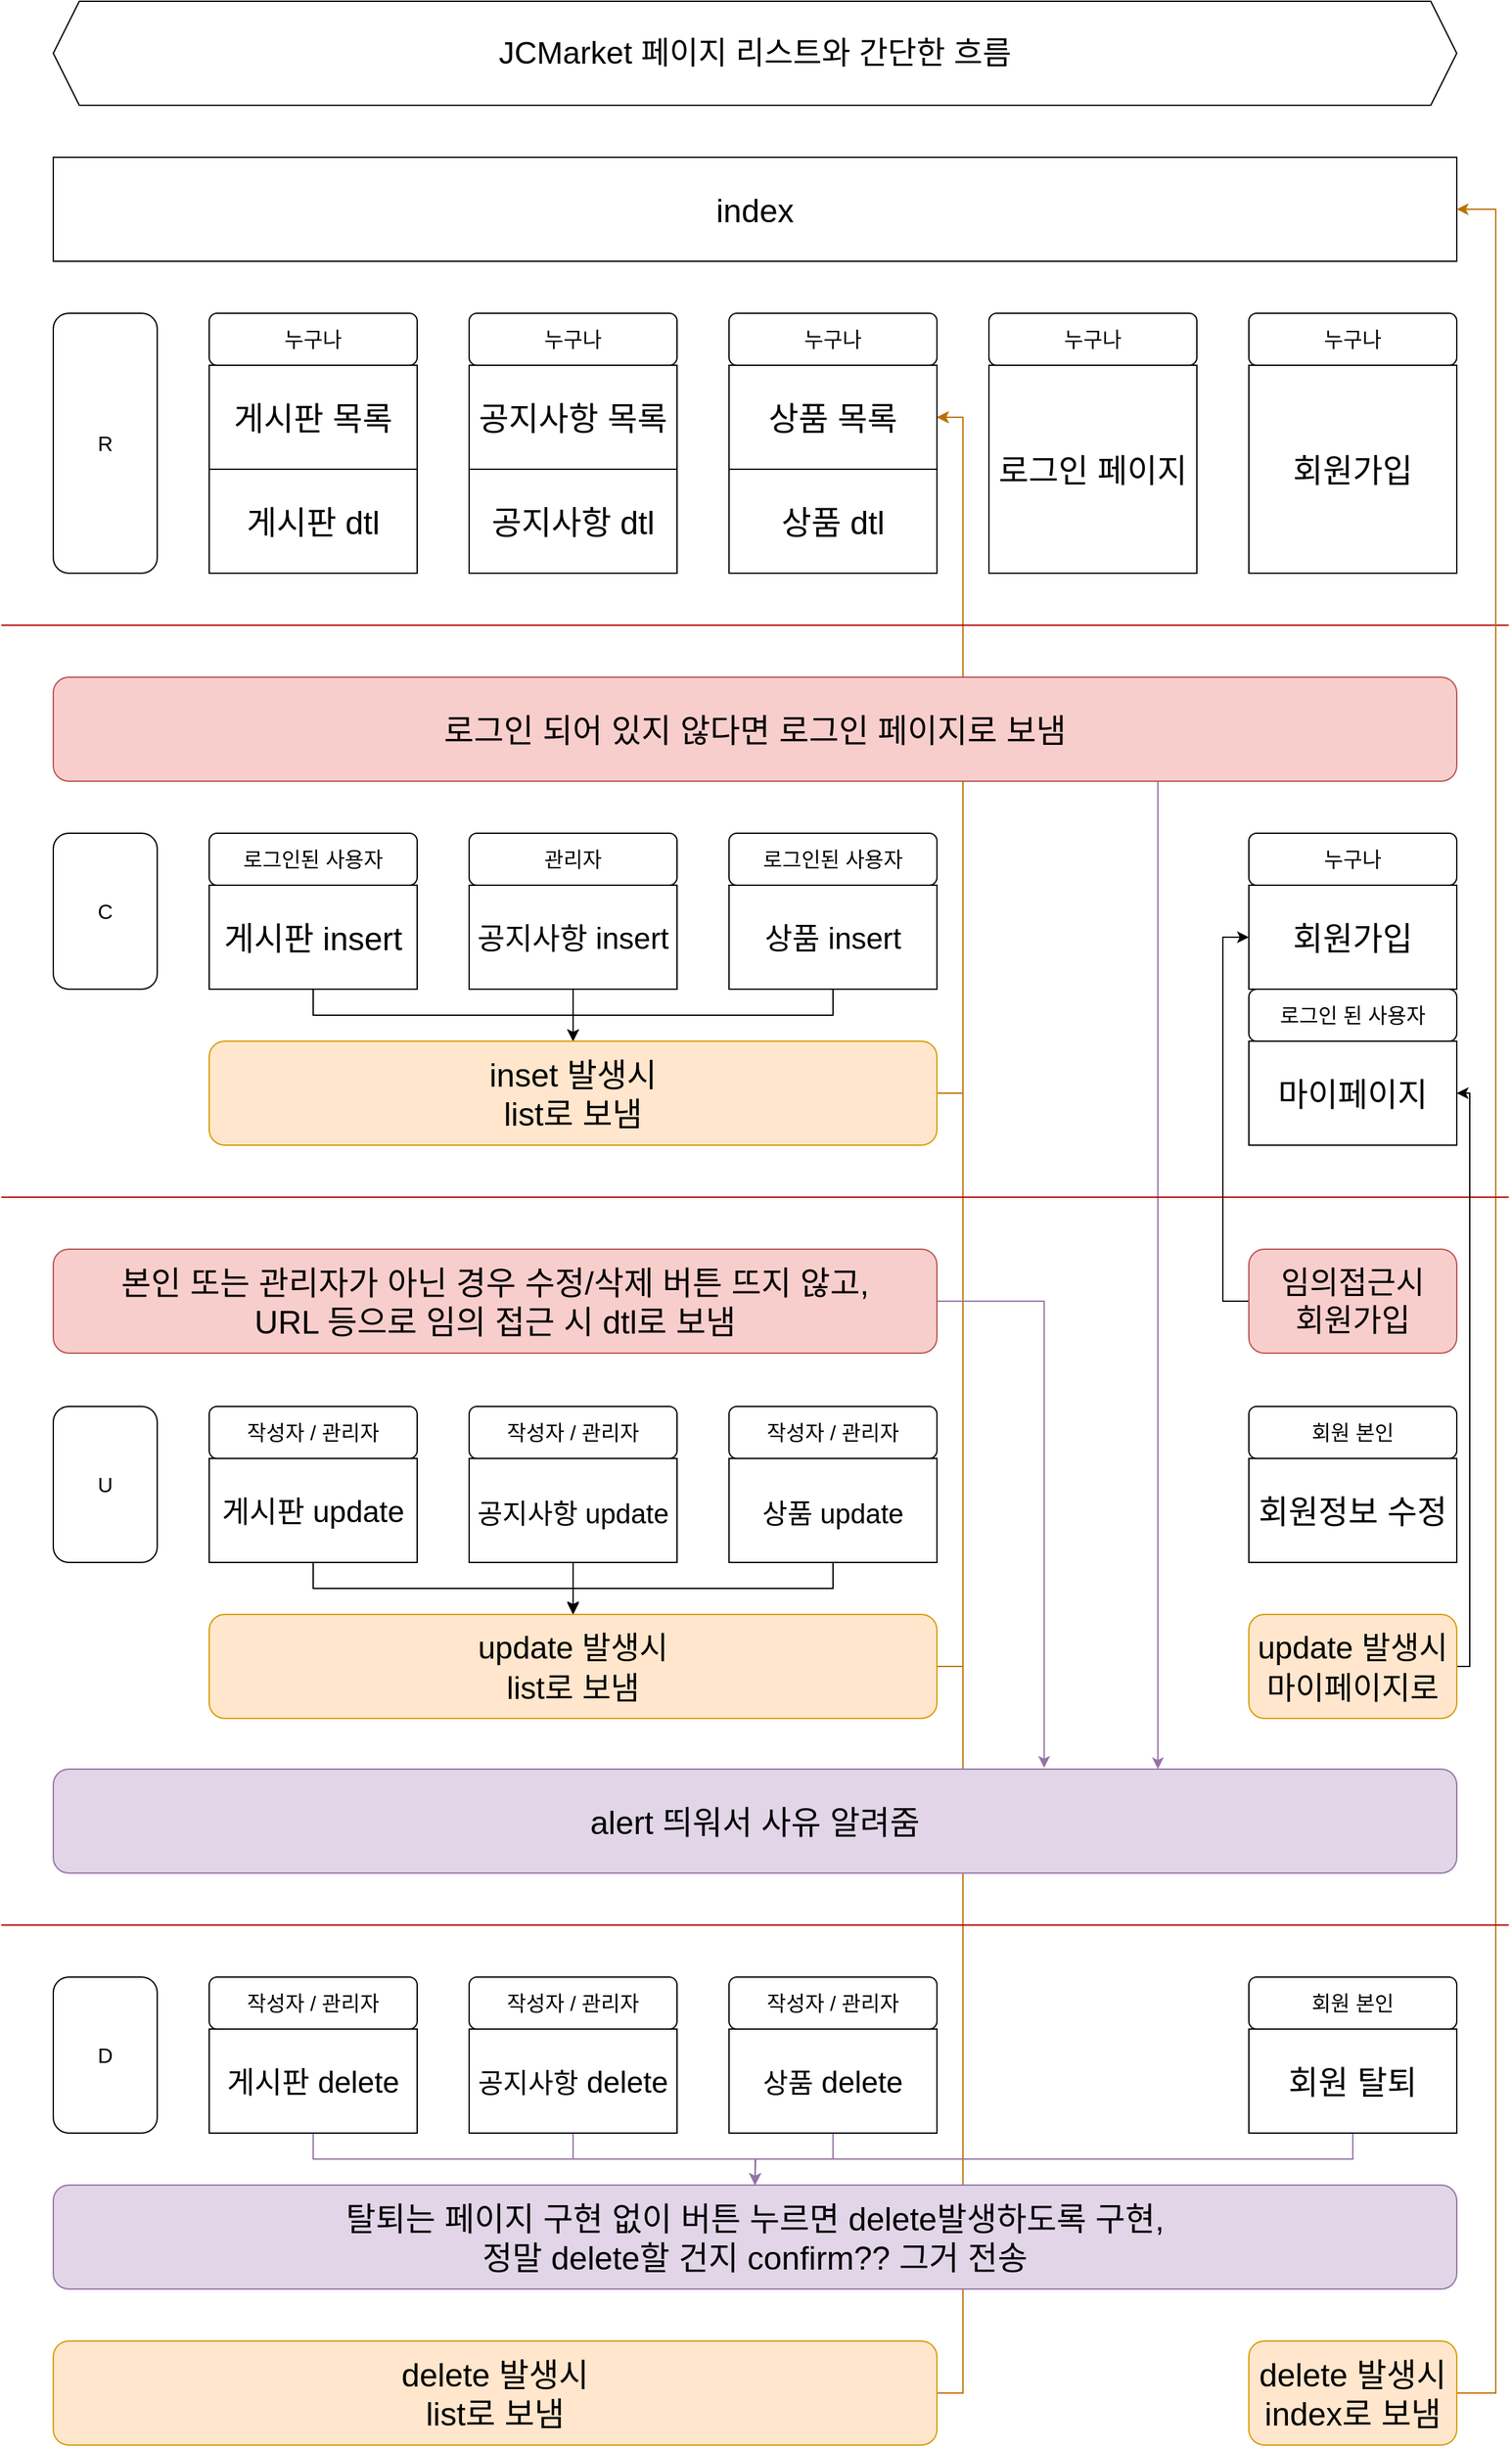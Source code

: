 <mxfile version="15.8.3" type="github">
  <diagram id="lz88FH4PyTVV9fNXospb" name="Page-1">
    <mxGraphModel dx="2370" dy="1323" grid="1" gridSize="10" guides="1" tooltips="1" connect="1" arrows="1" fold="1" page="1" pageScale="1" pageWidth="1169" pageHeight="827" math="0" shadow="0">
      <root>
        <mxCell id="0" />
        <mxCell id="1" parent="0" />
        <mxCell id="qAjAHDMqoRNYj5DkWeto-117" style="edgeStyle=orthogonalEdgeStyle;rounded=0;orthogonalLoop=1;jettySize=auto;html=1;entryX=1;entryY=0.5;entryDx=0;entryDy=0;fontSize=24;fillColor=#f0a30a;strokeColor=#BD7000;" edge="1" parent="1" source="qAjAHDMqoRNYj5DkWeto-108" target="qAjAHDMqoRNYj5DkWeto-105">
          <mxGeometry relative="1" as="geometry">
            <Array as="points">
              <mxPoint x="740" y="1880" />
              <mxPoint x="740" y="360" />
            </Array>
          </mxGeometry>
        </mxCell>
        <mxCell id="qAjAHDMqoRNYj5DkWeto-115" style="edgeStyle=orthogonalEdgeStyle;rounded=0;orthogonalLoop=1;jettySize=auto;html=1;entryX=1;entryY=0.5;entryDx=0;entryDy=0;fontSize=24;fillColor=#f0a30a;strokeColor=#BD7000;" edge="1" parent="1" source="qAjAHDMqoRNYj5DkWeto-107" target="qAjAHDMqoRNYj5DkWeto-105">
          <mxGeometry relative="1" as="geometry">
            <Array as="points">
              <mxPoint x="740" y="1321" />
              <mxPoint x="740" y="360" />
            </Array>
          </mxGeometry>
        </mxCell>
        <mxCell id="qAjAHDMqoRNYj5DkWeto-111" style="edgeStyle=orthogonalEdgeStyle;rounded=0;orthogonalLoop=1;jettySize=auto;html=1;fontSize=24;fillColor=#f0a30a;strokeColor=#BD7000;" edge="1" parent="1" source="qAjAHDMqoRNYj5DkWeto-106">
          <mxGeometry relative="1" as="geometry">
            <mxPoint x="720" y="360" as="targetPoint" />
            <Array as="points">
              <mxPoint x="740" y="880" />
              <mxPoint x="740" y="360" />
            </Array>
          </mxGeometry>
        </mxCell>
        <mxCell id="qAjAHDMqoRNYj5DkWeto-2" value="게시판 dtl" style="rounded=0;whiteSpace=wrap;html=1;fontSize=25;" vertex="1" parent="1">
          <mxGeometry x="160" y="400" width="160" height="80" as="geometry" />
        </mxCell>
        <mxCell id="qAjAHDMqoRNYj5DkWeto-3" value="공지사항 dtl" style="rounded=0;whiteSpace=wrap;html=1;fontSize=25;" vertex="1" parent="1">
          <mxGeometry x="360" y="400" width="160" height="80" as="geometry" />
        </mxCell>
        <mxCell id="qAjAHDMqoRNYj5DkWeto-4" value="상품 dtl" style="rounded=0;whiteSpace=wrap;html=1;fontSize=25;" vertex="1" parent="1">
          <mxGeometry x="560" y="400" width="160" height="80" as="geometry" />
        </mxCell>
        <mxCell id="qAjAHDMqoRNYj5DkWeto-5" value="로그인 페이지" style="rounded=0;whiteSpace=wrap;html=1;fontSize=25;" vertex="1" parent="1">
          <mxGeometry x="760" y="320" width="160" height="160" as="geometry" />
        </mxCell>
        <mxCell id="qAjAHDMqoRNYj5DkWeto-6" value="회원가입" style="rounded=0;whiteSpace=wrap;html=1;fontSize=25;" vertex="1" parent="1">
          <mxGeometry x="960" y="320" width="160" height="160" as="geometry" />
        </mxCell>
        <mxCell id="qAjAHDMqoRNYj5DkWeto-13" value="R" style="rounded=1;whiteSpace=wrap;html=1;fontSize=16;" vertex="1" parent="1">
          <mxGeometry x="40" y="280" width="80" height="200" as="geometry" />
        </mxCell>
        <mxCell id="qAjAHDMqoRNYj5DkWeto-14" value="U" style="rounded=1;whiteSpace=wrap;html=1;fontSize=16;" vertex="1" parent="1">
          <mxGeometry x="40" y="1121" width="80" height="120" as="geometry" />
        </mxCell>
        <mxCell id="qAjAHDMqoRNYj5DkWeto-15" value="D" style="rounded=1;whiteSpace=wrap;html=1;fontSize=16;" vertex="1" parent="1">
          <mxGeometry x="40" y="1560" width="80" height="120" as="geometry" />
        </mxCell>
        <mxCell id="qAjAHDMqoRNYj5DkWeto-18" value="누구나" style="rounded=1;whiteSpace=wrap;html=1;fontSize=16;" vertex="1" parent="1">
          <mxGeometry x="160" y="280" width="160" height="40" as="geometry" />
        </mxCell>
        <mxCell id="qAjAHDMqoRNYj5DkWeto-19" value="&lt;span&gt;누구나&lt;/span&gt;" style="rounded=1;whiteSpace=wrap;html=1;fontSize=16;" vertex="1" parent="1">
          <mxGeometry x="360" y="280" width="160" height="40" as="geometry" />
        </mxCell>
        <mxCell id="qAjAHDMqoRNYj5DkWeto-20" value="&lt;span&gt;누구나&lt;/span&gt;" style="rounded=1;whiteSpace=wrap;html=1;fontSize=16;" vertex="1" parent="1">
          <mxGeometry x="560" y="280" width="160" height="40" as="geometry" />
        </mxCell>
        <mxCell id="qAjAHDMqoRNYj5DkWeto-21" value="&lt;span&gt;누구나&lt;/span&gt;" style="rounded=1;whiteSpace=wrap;html=1;fontSize=16;" vertex="1" parent="1">
          <mxGeometry x="760" y="280" width="160" height="40" as="geometry" />
        </mxCell>
        <mxCell id="qAjAHDMqoRNYj5DkWeto-22" value="&lt;span&gt;누구나&lt;/span&gt;" style="rounded=1;whiteSpace=wrap;html=1;fontSize=16;" vertex="1" parent="1">
          <mxGeometry x="960" y="280" width="160" height="40" as="geometry" />
        </mxCell>
        <mxCell id="qAjAHDMqoRNYj5DkWeto-23" value="&lt;span&gt;작성자 / 관리자&lt;/span&gt;" style="rounded=1;whiteSpace=wrap;html=1;fontSize=16;" vertex="1" parent="1">
          <mxGeometry x="160" y="1121" width="160" height="40" as="geometry" />
        </mxCell>
        <mxCell id="qAjAHDMqoRNYj5DkWeto-24" value="&lt;span&gt;작성자 / 관리자&lt;/span&gt;" style="rounded=1;whiteSpace=wrap;html=1;fontSize=16;" vertex="1" parent="1">
          <mxGeometry x="360" y="1121" width="160" height="40" as="geometry" />
        </mxCell>
        <mxCell id="qAjAHDMqoRNYj5DkWeto-25" value="&lt;span&gt;작성자 / 관리자&lt;/span&gt;" style="rounded=1;whiteSpace=wrap;html=1;fontSize=16;" vertex="1" parent="1">
          <mxGeometry x="560" y="1121" width="160" height="40" as="geometry" />
        </mxCell>
        <mxCell id="qAjAHDMqoRNYj5DkWeto-27" value="회원 본인" style="rounded=1;whiteSpace=wrap;html=1;fontSize=16;" vertex="1" parent="1">
          <mxGeometry x="960" y="1121" width="160" height="40" as="geometry" />
        </mxCell>
        <mxCell id="qAjAHDMqoRNYj5DkWeto-28" value="작성자 / 관리자" style="rounded=1;whiteSpace=wrap;html=1;fontSize=16;" vertex="1" parent="1">
          <mxGeometry x="160" y="1560" width="160" height="40" as="geometry" />
        </mxCell>
        <mxCell id="qAjAHDMqoRNYj5DkWeto-29" value="&lt;span&gt;작성자 / 관리자&lt;/span&gt;" style="rounded=1;whiteSpace=wrap;html=1;fontSize=16;" vertex="1" parent="1">
          <mxGeometry x="360" y="1560" width="160" height="40" as="geometry" />
        </mxCell>
        <mxCell id="qAjAHDMqoRNYj5DkWeto-30" value="&lt;span&gt;작성자 / 관리자&lt;/span&gt;" style="rounded=1;whiteSpace=wrap;html=1;fontSize=16;" vertex="1" parent="1">
          <mxGeometry x="560" y="1560" width="160" height="40" as="geometry" />
        </mxCell>
        <mxCell id="qAjAHDMqoRNYj5DkWeto-32" value="회원 본인" style="rounded=1;whiteSpace=wrap;html=1;fontSize=16;" vertex="1" parent="1">
          <mxGeometry x="960" y="1560" width="160" height="40" as="geometry" />
        </mxCell>
        <mxCell id="qAjAHDMqoRNYj5DkWeto-36" value="게시판 insert" style="rounded=0;whiteSpace=wrap;html=1;fontSize=25;" vertex="1" parent="1">
          <mxGeometry x="160" y="720" width="160" height="80" as="geometry" />
        </mxCell>
        <mxCell id="qAjAHDMqoRNYj5DkWeto-135" style="edgeStyle=orthogonalEdgeStyle;rounded=0;orthogonalLoop=1;jettySize=auto;html=1;entryX=0.5;entryY=0;entryDx=0;entryDy=0;fontSize=24;" edge="1" parent="1" source="qAjAHDMqoRNYj5DkWeto-37" target="qAjAHDMqoRNYj5DkWeto-106">
          <mxGeometry relative="1" as="geometry" />
        </mxCell>
        <mxCell id="qAjAHDMqoRNYj5DkWeto-37" value="&lt;font style=&quot;font-size: 23px&quot;&gt;공지사항 insert&lt;/font&gt;" style="rounded=0;whiteSpace=wrap;html=1;fontSize=25;" vertex="1" parent="1">
          <mxGeometry x="360" y="720" width="160" height="80" as="geometry" />
        </mxCell>
        <mxCell id="qAjAHDMqoRNYj5DkWeto-38" value="상품목록&amp;nbsp;dtl" style="rounded=0;whiteSpace=wrap;html=1;fontSize=25;" vertex="1" parent="1">
          <mxGeometry x="560" y="720" width="160" height="80" as="geometry" />
        </mxCell>
        <mxCell id="qAjAHDMqoRNYj5DkWeto-40" value="회원가입" style="rounded=0;whiteSpace=wrap;html=1;fontSize=25;" vertex="1" parent="1">
          <mxGeometry x="960" y="720" width="160" height="80" as="geometry" />
        </mxCell>
        <mxCell id="qAjAHDMqoRNYj5DkWeto-41" value="C" style="rounded=1;whiteSpace=wrap;html=1;fontSize=16;" vertex="1" parent="1">
          <mxGeometry x="40" y="680" width="80" height="120" as="geometry" />
        </mxCell>
        <mxCell id="qAjAHDMqoRNYj5DkWeto-42" value="로그인된 사용자" style="rounded=1;whiteSpace=wrap;html=1;fontSize=16;" vertex="1" parent="1">
          <mxGeometry x="160" y="680" width="160" height="40" as="geometry" />
        </mxCell>
        <mxCell id="qAjAHDMqoRNYj5DkWeto-43" value="로그인된 사용자" style="rounded=1;whiteSpace=wrap;html=1;fontSize=16;" vertex="1" parent="1">
          <mxGeometry x="560" y="680" width="160" height="40" as="geometry" />
        </mxCell>
        <mxCell id="qAjAHDMqoRNYj5DkWeto-44" value="관리자" style="rounded=1;whiteSpace=wrap;html=1;fontSize=16;" vertex="1" parent="1">
          <mxGeometry x="360" y="680" width="160" height="40" as="geometry" />
        </mxCell>
        <mxCell id="qAjAHDMqoRNYj5DkWeto-46" value="&lt;span&gt;누구나&lt;/span&gt;" style="rounded=1;whiteSpace=wrap;html=1;fontSize=16;" vertex="1" parent="1">
          <mxGeometry x="960" y="680" width="160" height="40" as="geometry" />
        </mxCell>
        <mxCell id="qAjAHDMqoRNYj5DkWeto-47" value="게시판 dtl" style="rounded=0;whiteSpace=wrap;html=1;fontSize=25;" vertex="1" parent="1">
          <mxGeometry x="160" y="400" width="160" height="80" as="geometry" />
        </mxCell>
        <mxCell id="qAjAHDMqoRNYj5DkWeto-48" value="회원가입" style="rounded=0;whiteSpace=wrap;html=1;fontSize=25;" vertex="1" parent="1">
          <mxGeometry x="960" y="720" width="160" height="80" as="geometry" />
        </mxCell>
        <mxCell id="qAjAHDMqoRNYj5DkWeto-50" value="상품목록&amp;nbsp;dtl" style="rounded=0;whiteSpace=wrap;html=1;fontSize=25;" vertex="1" parent="1">
          <mxGeometry x="560" y="720" width="160" height="80" as="geometry" />
        </mxCell>
        <mxCell id="qAjAHDMqoRNYj5DkWeto-51" value="게시판 dtl" style="rounded=0;whiteSpace=wrap;html=1;fontSize=25;" vertex="1" parent="1">
          <mxGeometry x="160" y="400" width="160" height="80" as="geometry" />
        </mxCell>
        <mxCell id="qAjAHDMqoRNYj5DkWeto-52" value="회원가입" style="rounded=0;whiteSpace=wrap;html=1;fontSize=25;" vertex="1" parent="1">
          <mxGeometry x="960" y="720" width="160" height="80" as="geometry" />
        </mxCell>
        <mxCell id="qAjAHDMqoRNYj5DkWeto-54" value="상품목록&amp;nbsp;dtl" style="rounded=0;whiteSpace=wrap;html=1;fontSize=25;" vertex="1" parent="1">
          <mxGeometry x="560" y="720" width="160" height="80" as="geometry" />
        </mxCell>
        <mxCell id="qAjAHDMqoRNYj5DkWeto-55" value="게시판 insert" style="rounded=0;whiteSpace=wrap;html=1;fontSize=25;" vertex="1" parent="1">
          <mxGeometry x="160" y="720" width="160" height="80" as="geometry" />
        </mxCell>
        <mxCell id="qAjAHDMqoRNYj5DkWeto-56" value="공지사항 dtl" style="rounded=0;whiteSpace=wrap;html=1;fontSize=25;" vertex="1" parent="1">
          <mxGeometry x="360" y="400" width="160" height="80" as="geometry" />
        </mxCell>
        <mxCell id="qAjAHDMqoRNYj5DkWeto-57" value="게시판 dtl" style="rounded=0;whiteSpace=wrap;html=1;fontSize=25;" vertex="1" parent="1">
          <mxGeometry x="160" y="400" width="160" height="80" as="geometry" />
        </mxCell>
        <mxCell id="qAjAHDMqoRNYj5DkWeto-58" value="회원가입" style="rounded=0;whiteSpace=wrap;html=1;fontSize=25;" vertex="1" parent="1">
          <mxGeometry x="960" y="720" width="160" height="80" as="geometry" />
        </mxCell>
        <mxCell id="qAjAHDMqoRNYj5DkWeto-136" style="edgeStyle=orthogonalEdgeStyle;rounded=0;orthogonalLoop=1;jettySize=auto;html=1;entryX=0.5;entryY=0;entryDx=0;entryDy=0;fontSize=24;" edge="1" parent="1" source="qAjAHDMqoRNYj5DkWeto-60" target="qAjAHDMqoRNYj5DkWeto-106">
          <mxGeometry relative="1" as="geometry" />
        </mxCell>
        <mxCell id="qAjAHDMqoRNYj5DkWeto-60" value="&lt;font style=&quot;font-size: 23px&quot;&gt;상품 insert&lt;/font&gt;" style="rounded=0;whiteSpace=wrap;html=1;fontSize=25;" vertex="1" parent="1">
          <mxGeometry x="560" y="720" width="160" height="80" as="geometry" />
        </mxCell>
        <mxCell id="qAjAHDMqoRNYj5DkWeto-134" style="edgeStyle=orthogonalEdgeStyle;rounded=0;orthogonalLoop=1;jettySize=auto;html=1;fontSize=24;" edge="1" parent="1" source="qAjAHDMqoRNYj5DkWeto-61" target="qAjAHDMqoRNYj5DkWeto-106">
          <mxGeometry relative="1" as="geometry" />
        </mxCell>
        <mxCell id="qAjAHDMqoRNYj5DkWeto-61" value="게시판 insert" style="rounded=0;whiteSpace=wrap;html=1;fontSize=25;" vertex="1" parent="1">
          <mxGeometry x="160" y="720" width="160" height="80" as="geometry" />
        </mxCell>
        <mxCell id="qAjAHDMqoRNYj5DkWeto-62" value="공지사항 dtl" style="rounded=0;whiteSpace=wrap;html=1;fontSize=25;" vertex="1" parent="1">
          <mxGeometry x="360" y="400" width="160" height="80" as="geometry" />
        </mxCell>
        <mxCell id="qAjAHDMqoRNYj5DkWeto-63" value="게시판 insert" style="rounded=0;whiteSpace=wrap;html=1;fontSize=25;" vertex="1" parent="1">
          <mxGeometry x="160" y="1161" width="160" height="80" as="geometry" />
        </mxCell>
        <mxCell id="qAjAHDMqoRNYj5DkWeto-132" style="edgeStyle=orthogonalEdgeStyle;rounded=0;orthogonalLoop=1;jettySize=auto;html=1;exitX=0.5;exitY=1;exitDx=0;exitDy=0;fontSize=24;" edge="1" parent="1" source="qAjAHDMqoRNYj5DkWeto-64">
          <mxGeometry relative="1" as="geometry">
            <mxPoint x="440" y="1280" as="targetPoint" />
          </mxGeometry>
        </mxCell>
        <mxCell id="qAjAHDMqoRNYj5DkWeto-64" value="&lt;font style=&quot;font-size: 21px&quot;&gt;공지사항 update&lt;/font&gt;" style="rounded=0;whiteSpace=wrap;html=1;fontSize=25;" vertex="1" parent="1">
          <mxGeometry x="360" y="1161" width="160" height="80" as="geometry" />
        </mxCell>
        <mxCell id="qAjAHDMqoRNYj5DkWeto-65" value="상품목록&amp;nbsp;dtl" style="rounded=0;whiteSpace=wrap;html=1;fontSize=25;" vertex="1" parent="1">
          <mxGeometry x="560" y="1161" width="160" height="80" as="geometry" />
        </mxCell>
        <mxCell id="qAjAHDMqoRNYj5DkWeto-66" value="회원가입" style="rounded=0;whiteSpace=wrap;html=1;fontSize=25;" vertex="1" parent="1">
          <mxGeometry x="960" y="1161" width="160" height="80" as="geometry" />
        </mxCell>
        <mxCell id="qAjAHDMqoRNYj5DkWeto-67" value="회원가입" style="rounded=0;whiteSpace=wrap;html=1;fontSize=25;" vertex="1" parent="1">
          <mxGeometry x="960" y="1161" width="160" height="80" as="geometry" />
        </mxCell>
        <mxCell id="qAjAHDMqoRNYj5DkWeto-68" value="상품목록&amp;nbsp;dtl" style="rounded=0;whiteSpace=wrap;html=1;fontSize=25;" vertex="1" parent="1">
          <mxGeometry x="560" y="1161" width="160" height="80" as="geometry" />
        </mxCell>
        <mxCell id="qAjAHDMqoRNYj5DkWeto-69" value="회원가입" style="rounded=0;whiteSpace=wrap;html=1;fontSize=25;" vertex="1" parent="1">
          <mxGeometry x="960" y="1161" width="160" height="80" as="geometry" />
        </mxCell>
        <mxCell id="qAjAHDMqoRNYj5DkWeto-70" value="상품목록&amp;nbsp;dtl" style="rounded=0;whiteSpace=wrap;html=1;fontSize=25;" vertex="1" parent="1">
          <mxGeometry x="560" y="1161" width="160" height="80" as="geometry" />
        </mxCell>
        <mxCell id="qAjAHDMqoRNYj5DkWeto-71" value="게시판 insert" style="rounded=0;whiteSpace=wrap;html=1;fontSize=25;" vertex="1" parent="1">
          <mxGeometry x="160" y="1161" width="160" height="80" as="geometry" />
        </mxCell>
        <mxCell id="qAjAHDMqoRNYj5DkWeto-72" value="회원정보 수정" style="rounded=0;whiteSpace=wrap;html=1;fontSize=25;" vertex="1" parent="1">
          <mxGeometry x="960" y="1161" width="160" height="80" as="geometry" />
        </mxCell>
        <mxCell id="qAjAHDMqoRNYj5DkWeto-133" style="edgeStyle=orthogonalEdgeStyle;rounded=0;orthogonalLoop=1;jettySize=auto;html=1;fontSize=24;" edge="1" parent="1" source="qAjAHDMqoRNYj5DkWeto-73" target="qAjAHDMqoRNYj5DkWeto-107">
          <mxGeometry relative="1" as="geometry" />
        </mxCell>
        <mxCell id="qAjAHDMqoRNYj5DkWeto-73" value="&lt;font style=&quot;font-size: 21px&quot;&gt;상품 update&lt;/font&gt;" style="rounded=0;whiteSpace=wrap;html=1;fontSize=25;" vertex="1" parent="1">
          <mxGeometry x="560" y="1161" width="160" height="80" as="geometry" />
        </mxCell>
        <mxCell id="qAjAHDMqoRNYj5DkWeto-131" style="edgeStyle=orthogonalEdgeStyle;rounded=0;orthogonalLoop=1;jettySize=auto;html=1;fontSize=24;" edge="1" parent="1" source="qAjAHDMqoRNYj5DkWeto-74" target="qAjAHDMqoRNYj5DkWeto-107">
          <mxGeometry relative="1" as="geometry" />
        </mxCell>
        <mxCell id="qAjAHDMqoRNYj5DkWeto-74" value="&lt;font style=&quot;font-size: 23px&quot;&gt;게시판 update&lt;/font&gt;" style="rounded=0;whiteSpace=wrap;html=1;fontSize=25;" vertex="1" parent="1">
          <mxGeometry x="160" y="1161" width="160" height="80" as="geometry" />
        </mxCell>
        <mxCell id="qAjAHDMqoRNYj5DkWeto-101" style="edgeStyle=orthogonalEdgeStyle;rounded=0;orthogonalLoop=1;jettySize=auto;html=1;entryX=0.5;entryY=0;entryDx=0;entryDy=0;fontSize=25;fillColor=#e1d5e7;strokeColor=#9673a6;" edge="1" parent="1" source="qAjAHDMqoRNYj5DkWeto-75" target="qAjAHDMqoRNYj5DkWeto-97">
          <mxGeometry relative="1" as="geometry" />
        </mxCell>
        <mxCell id="qAjAHDMqoRNYj5DkWeto-75" value="회원 탈퇴" style="rounded=0;whiteSpace=wrap;html=1;fontSize=25;" vertex="1" parent="1">
          <mxGeometry x="960" y="1600" width="160" height="80" as="geometry" />
        </mxCell>
        <mxCell id="qAjAHDMqoRNYj5DkWeto-76" value="게시판 insert" style="rounded=0;whiteSpace=wrap;html=1;fontSize=25;" vertex="1" parent="1">
          <mxGeometry x="160" y="1600" width="160" height="80" as="geometry" />
        </mxCell>
        <mxCell id="qAjAHDMqoRNYj5DkWeto-99" style="edgeStyle=orthogonalEdgeStyle;rounded=0;orthogonalLoop=1;jettySize=auto;html=1;fontSize=25;fillColor=#e1d5e7;strokeColor=#9673a6;" edge="1" parent="1" source="qAjAHDMqoRNYj5DkWeto-77">
          <mxGeometry relative="1" as="geometry">
            <mxPoint x="580" y="1720" as="targetPoint" />
            <Array as="points">
              <mxPoint x="440" y="1700" />
              <mxPoint x="580" y="1700" />
            </Array>
          </mxGeometry>
        </mxCell>
        <mxCell id="qAjAHDMqoRNYj5DkWeto-77" value="&lt;font style=&quot;font-size: 21px&quot;&gt;공지사항&lt;/font&gt;&lt;span style=&quot;font-size: 23px&quot;&gt;&amp;nbsp;delete&lt;/span&gt;" style="rounded=0;whiteSpace=wrap;html=1;fontSize=25;" vertex="1" parent="1">
          <mxGeometry x="360" y="1600" width="160" height="80" as="geometry" />
        </mxCell>
        <mxCell id="qAjAHDMqoRNYj5DkWeto-78" value="상품목록&amp;nbsp;dtl" style="rounded=0;whiteSpace=wrap;html=1;fontSize=25;" vertex="1" parent="1">
          <mxGeometry x="560" y="1600" width="160" height="80" as="geometry" />
        </mxCell>
        <mxCell id="qAjAHDMqoRNYj5DkWeto-79" value="상품목록&amp;nbsp;dtl" style="rounded=0;whiteSpace=wrap;html=1;fontSize=25;" vertex="1" parent="1">
          <mxGeometry x="560" y="1600" width="160" height="80" as="geometry" />
        </mxCell>
        <mxCell id="qAjAHDMqoRNYj5DkWeto-80" value="상품목록&amp;nbsp;dtl" style="rounded=0;whiteSpace=wrap;html=1;fontSize=25;" vertex="1" parent="1">
          <mxGeometry x="560" y="1600" width="160" height="80" as="geometry" />
        </mxCell>
        <mxCell id="qAjAHDMqoRNYj5DkWeto-81" value="게시판 insert" style="rounded=0;whiteSpace=wrap;html=1;fontSize=25;" vertex="1" parent="1">
          <mxGeometry x="160" y="1600" width="160" height="80" as="geometry" />
        </mxCell>
        <mxCell id="qAjAHDMqoRNYj5DkWeto-100" style="edgeStyle=orthogonalEdgeStyle;rounded=0;orthogonalLoop=1;jettySize=auto;html=1;fontSize=25;fillColor=#e1d5e7;strokeColor=#9673a6;" edge="1" parent="1" source="qAjAHDMqoRNYj5DkWeto-82">
          <mxGeometry relative="1" as="geometry">
            <mxPoint x="580" y="1720" as="targetPoint" />
          </mxGeometry>
        </mxCell>
        <mxCell id="qAjAHDMqoRNYj5DkWeto-82" value="&lt;font style=&quot;font-size: 21px&quot;&gt;상품&lt;/font&gt;&lt;span style=&quot;font-size: 23px&quot;&gt;&amp;nbsp;delete&lt;/span&gt;" style="rounded=0;whiteSpace=wrap;html=1;fontSize=25;" vertex="1" parent="1">
          <mxGeometry x="560" y="1600" width="160" height="80" as="geometry" />
        </mxCell>
        <mxCell id="qAjAHDMqoRNYj5DkWeto-98" style="edgeStyle=orthogonalEdgeStyle;rounded=0;orthogonalLoop=1;jettySize=auto;html=1;fontSize=25;fillColor=#e1d5e7;strokeColor=#9673a6;" edge="1" parent="1" source="qAjAHDMqoRNYj5DkWeto-83" target="qAjAHDMqoRNYj5DkWeto-97">
          <mxGeometry relative="1" as="geometry" />
        </mxCell>
        <mxCell id="qAjAHDMqoRNYj5DkWeto-83" value="&lt;font style=&quot;font-size: 23px&quot;&gt;게시판 delete&lt;/font&gt;" style="rounded=0;whiteSpace=wrap;html=1;fontSize=25;" vertex="1" parent="1">
          <mxGeometry x="160" y="1600" width="160" height="80" as="geometry" />
        </mxCell>
        <mxCell id="qAjAHDMqoRNYj5DkWeto-95" style="edgeStyle=orthogonalEdgeStyle;rounded=0;orthogonalLoop=1;jettySize=auto;html=1;fontSize=25;fillColor=#e1d5e7;strokeColor=#9673a6;" edge="1" parent="1" source="qAjAHDMqoRNYj5DkWeto-91" target="qAjAHDMqoRNYj5DkWeto-93">
          <mxGeometry relative="1" as="geometry">
            <Array as="points">
              <mxPoint x="890" y="830" />
              <mxPoint x="890" y="830" />
            </Array>
          </mxGeometry>
        </mxCell>
        <mxCell id="qAjAHDMqoRNYj5DkWeto-91" value="&lt;font style=&quot;font-size: 25px&quot;&gt;로그인 되어 있지 않다면 로그인 페이지로 보냄&lt;/font&gt;" style="rounded=1;whiteSpace=wrap;html=1;fontSize=21;fillColor=#f8cecc;strokeColor=#b85450;" vertex="1" parent="1">
          <mxGeometry x="40" y="560" width="1080" height="80" as="geometry" />
        </mxCell>
        <mxCell id="qAjAHDMqoRNYj5DkWeto-94" style="edgeStyle=orthogonalEdgeStyle;rounded=0;orthogonalLoop=1;jettySize=auto;html=1;fontSize=25;entryX=0.706;entryY=-0.013;entryDx=0;entryDy=0;entryPerimeter=0;fillColor=#e1d5e7;strokeColor=#9673a6;" edge="1" parent="1" source="qAjAHDMqoRNYj5DkWeto-92" target="qAjAHDMqoRNYj5DkWeto-93">
          <mxGeometry relative="1" as="geometry">
            <mxPoint x="800.0" y="1620" as="targetPoint" />
            <Array as="points">
              <mxPoint x="802" y="1040" />
            </Array>
          </mxGeometry>
        </mxCell>
        <mxCell id="qAjAHDMqoRNYj5DkWeto-92" value="본인 또는 관리자가 아닌 경우 수정/삭제 버튼 뜨지 않고,&lt;br&gt;URL 등으로 임의 접근 시 dtl로 보냄" style="rounded=1;whiteSpace=wrap;html=1;fontSize=25;fillColor=#f8cecc;strokeColor=#b85450;" vertex="1" parent="1">
          <mxGeometry x="40" y="1000" width="680" height="80" as="geometry" />
        </mxCell>
        <mxCell id="qAjAHDMqoRNYj5DkWeto-93" value="alert 띄워서 사유 알려줌" style="rounded=1;whiteSpace=wrap;html=1;fontSize=25;fillColor=#e1d5e7;strokeColor=#9673a6;" vertex="1" parent="1">
          <mxGeometry x="40" y="1400" width="1080" height="80" as="geometry" />
        </mxCell>
        <mxCell id="qAjAHDMqoRNYj5DkWeto-97" value="탈퇴는 페이지 구현 없이 버튼 누르면 delete발생하도록 구현,&lt;br&gt;정말 delete할 건지 confirm?? 그거 전송" style="rounded=1;whiteSpace=wrap;html=1;fontSize=25;fillColor=#e1d5e7;strokeColor=#9673a6;" vertex="1" parent="1">
          <mxGeometry x="40" y="1720" width="1080" height="80" as="geometry" />
        </mxCell>
        <mxCell id="qAjAHDMqoRNYj5DkWeto-102" value="index" style="rounded=0;whiteSpace=wrap;html=1;fontSize=25;" vertex="1" parent="1">
          <mxGeometry x="40" y="160" width="1080" height="80" as="geometry" />
        </mxCell>
        <mxCell id="qAjAHDMqoRNYj5DkWeto-103" value="게시판 목록" style="rounded=0;whiteSpace=wrap;html=1;fontSize=25;" vertex="1" parent="1">
          <mxGeometry x="160" y="320" width="160" height="80" as="geometry" />
        </mxCell>
        <mxCell id="qAjAHDMqoRNYj5DkWeto-104" value="공지사항 목록" style="rounded=0;whiteSpace=wrap;html=1;fontSize=25;" vertex="1" parent="1">
          <mxGeometry x="360" y="320" width="160" height="80" as="geometry" />
        </mxCell>
        <mxCell id="qAjAHDMqoRNYj5DkWeto-105" value="상품 목록" style="rounded=0;whiteSpace=wrap;html=1;fontSize=25;" vertex="1" parent="1">
          <mxGeometry x="560" y="320" width="160" height="80" as="geometry" />
        </mxCell>
        <mxCell id="qAjAHDMqoRNYj5DkWeto-106" value="inset 발생시&lt;br&gt;list로 보냄" style="rounded=1;whiteSpace=wrap;html=1;fontSize=25;fillColor=#ffe6cc;strokeColor=#d79b00;" vertex="1" parent="1">
          <mxGeometry x="160" y="840" width="560" height="80" as="geometry" />
        </mxCell>
        <mxCell id="qAjAHDMqoRNYj5DkWeto-107" value="&lt;font style=&quot;font-size: 24px&quot;&gt;update 발생시&lt;br&gt;list로 보냄&lt;/font&gt;" style="rounded=1;whiteSpace=wrap;html=1;fontSize=25;fillColor=#ffe6cc;strokeColor=#d79b00;" vertex="1" parent="1">
          <mxGeometry x="160" y="1281" width="560" height="80" as="geometry" />
        </mxCell>
        <mxCell id="qAjAHDMqoRNYj5DkWeto-108" value="delete 발생시&lt;br&gt;list로 보냄" style="rounded=1;whiteSpace=wrap;html=1;fontSize=25;fillColor=#ffe6cc;strokeColor=#d79b00;" vertex="1" parent="1">
          <mxGeometry x="40" y="1840" width="680" height="80" as="geometry" />
        </mxCell>
        <mxCell id="qAjAHDMqoRNYj5DkWeto-112" value="" style="endArrow=none;html=1;rounded=0;fontSize=24;fillColor=#e51400;strokeColor=#B20000;" edge="1" parent="1">
          <mxGeometry width="50" height="50" relative="1" as="geometry">
            <mxPoint y="520" as="sourcePoint" />
            <mxPoint x="1160" y="520" as="targetPoint" />
          </mxGeometry>
        </mxCell>
        <mxCell id="qAjAHDMqoRNYj5DkWeto-118" style="edgeStyle=orthogonalEdgeStyle;rounded=0;orthogonalLoop=1;jettySize=auto;html=1;entryX=1;entryY=0.5;entryDx=0;entryDy=0;fontSize=24;fillColor=#f0a30a;strokeColor=#BD7000;" edge="1" parent="1" source="qAjAHDMqoRNYj5DkWeto-116" target="qAjAHDMqoRNYj5DkWeto-102">
          <mxGeometry relative="1" as="geometry">
            <Array as="points">
              <mxPoint x="1150" y="1880" />
              <mxPoint x="1150" y="200" />
            </Array>
          </mxGeometry>
        </mxCell>
        <mxCell id="qAjAHDMqoRNYj5DkWeto-116" value="delete 발생시&lt;br&gt;index로 보냄" style="rounded=1;whiteSpace=wrap;html=1;fontSize=25;fillColor=#ffe6cc;strokeColor=#d79b00;" vertex="1" parent="1">
          <mxGeometry x="960" y="1840" width="160" height="80" as="geometry" />
        </mxCell>
        <mxCell id="qAjAHDMqoRNYj5DkWeto-119" value="" style="endArrow=none;html=1;rounded=0;fontSize=24;fillColor=#e51400;strokeColor=#B20000;" edge="1" parent="1">
          <mxGeometry width="50" height="50" relative="1" as="geometry">
            <mxPoint y="960.0" as="sourcePoint" />
            <mxPoint x="1160.0" y="960.0" as="targetPoint" />
          </mxGeometry>
        </mxCell>
        <mxCell id="qAjAHDMqoRNYj5DkWeto-120" value="" style="endArrow=none;html=1;rounded=0;fontSize=24;fillColor=#e51400;strokeColor=#B20000;" edge="1" parent="1">
          <mxGeometry width="50" height="50" relative="1" as="geometry">
            <mxPoint y="1520" as="sourcePoint" />
            <mxPoint x="1160.0" y="1520" as="targetPoint" />
          </mxGeometry>
        </mxCell>
        <mxCell id="qAjAHDMqoRNYj5DkWeto-126" style="edgeStyle=orthogonalEdgeStyle;rounded=0;orthogonalLoop=1;jettySize=auto;html=1;entryX=0;entryY=0.5;entryDx=0;entryDy=0;fontSize=24;" edge="1" parent="1" source="qAjAHDMqoRNYj5DkWeto-124" target="qAjAHDMqoRNYj5DkWeto-58">
          <mxGeometry relative="1" as="geometry">
            <Array as="points">
              <mxPoint x="940" y="1040" />
              <mxPoint x="940" y="760" />
            </Array>
          </mxGeometry>
        </mxCell>
        <mxCell id="qAjAHDMqoRNYj5DkWeto-124" value="임의접근시&lt;br&gt;회원가입" style="rounded=1;whiteSpace=wrap;html=1;fontSize=24;fillColor=#f8cecc;strokeColor=#b85450;" vertex="1" parent="1">
          <mxGeometry x="960" y="1000" width="160" height="80" as="geometry" />
        </mxCell>
        <mxCell id="qAjAHDMqoRNYj5DkWeto-127" value="마이페이지" style="rounded=0;whiteSpace=wrap;html=1;fontSize=25;" vertex="1" parent="1">
          <mxGeometry x="960" y="840" width="160" height="80" as="geometry" />
        </mxCell>
        <mxCell id="qAjAHDMqoRNYj5DkWeto-128" value="&lt;span&gt;로그인 된 사용자&lt;/span&gt;" style="rounded=1;whiteSpace=wrap;html=1;fontSize=16;" vertex="1" parent="1">
          <mxGeometry x="960" y="800" width="160" height="40" as="geometry" />
        </mxCell>
        <mxCell id="qAjAHDMqoRNYj5DkWeto-130" style="edgeStyle=orthogonalEdgeStyle;rounded=0;orthogonalLoop=1;jettySize=auto;html=1;entryX=1;entryY=0.5;entryDx=0;entryDy=0;fontSize=24;" edge="1" parent="1" source="qAjAHDMqoRNYj5DkWeto-129" target="qAjAHDMqoRNYj5DkWeto-127">
          <mxGeometry relative="1" as="geometry">
            <Array as="points">
              <mxPoint x="1130" y="1321" />
              <mxPoint x="1130" y="880" />
            </Array>
          </mxGeometry>
        </mxCell>
        <mxCell id="qAjAHDMqoRNYj5DkWeto-129" value="&lt;font style=&quot;font-size: 24px&quot;&gt;update 발생시&lt;br&gt;마이페이지로&lt;/font&gt;" style="rounded=1;whiteSpace=wrap;html=1;fontSize=25;fillColor=#ffe6cc;strokeColor=#d79b00;" vertex="1" parent="1">
          <mxGeometry x="960" y="1281" width="160" height="80" as="geometry" />
        </mxCell>
        <mxCell id="qAjAHDMqoRNYj5DkWeto-137" value="JCMarket 페이지 리스트와 간단한 흐름" style="shape=hexagon;perimeter=hexagonPerimeter2;whiteSpace=wrap;html=1;fixedSize=1;fontSize=24;" vertex="1" parent="1">
          <mxGeometry x="40" y="40" width="1080" height="80" as="geometry" />
        </mxCell>
      </root>
    </mxGraphModel>
  </diagram>
</mxfile>
